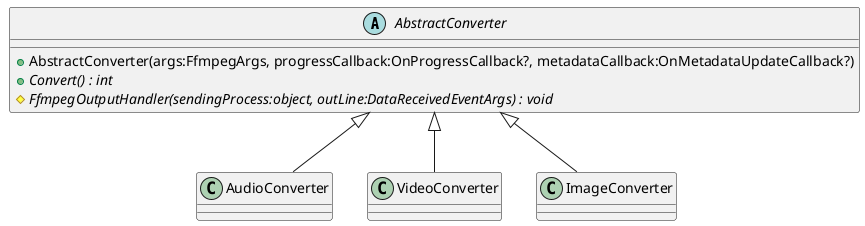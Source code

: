 @startuml
abstract class AbstractConverter {
    + AbstractConverter(args:FfmpegArgs, progressCallback:OnProgressCallback?, metadataCallback:OnMetadataUpdateCallback?)
    + {abstract} Convert() : int
    # {abstract} FfmpegOutputHandler(sendingProcess:object, outLine:DataReceivedEventArgs) : void
}
class AudioConverter {
}
class VideoConverter {
}
class ImageConverter {
}
AbstractConverter <|-- AudioConverter
AbstractConverter <|-- VideoConverter
AbstractConverter <|-- ImageConverter
@enduml
